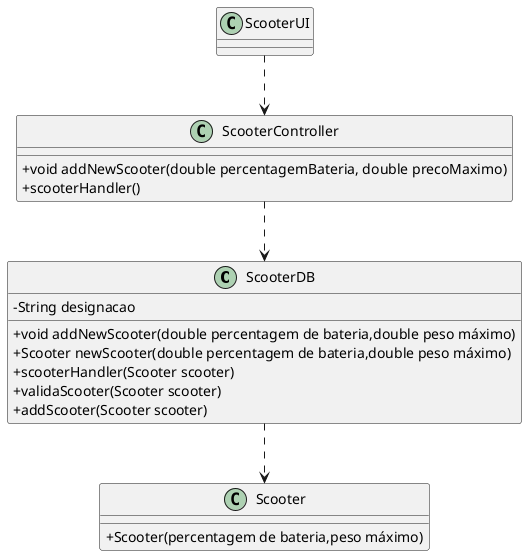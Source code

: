 @startuml
skinparam classAttributeIconSize 0

class ScooterDB {
  -String designacao
  +void addNewScooter(double percentagem de bateria,double peso máximo)
  +Scooter newScooter(double percentagem de bateria,double peso máximo)
  +scooterHandler(Scooter scooter)
  +validaScooter(Scooter scooter)
  +addScooter(Scooter scooter)
}

class ScooterController {
    +void addNewScooter(double percentagemBateria, double precoMaximo)
    +scooterHandler()
}

class ScooterUI {
}

class Scooter {
   +Scooter(percentagem de bateria,peso máximo)
}

ScooterUI ..> ScooterController 

ScooterController ..> ScooterDB
ScooterDB ..> Scooter
@enduml
